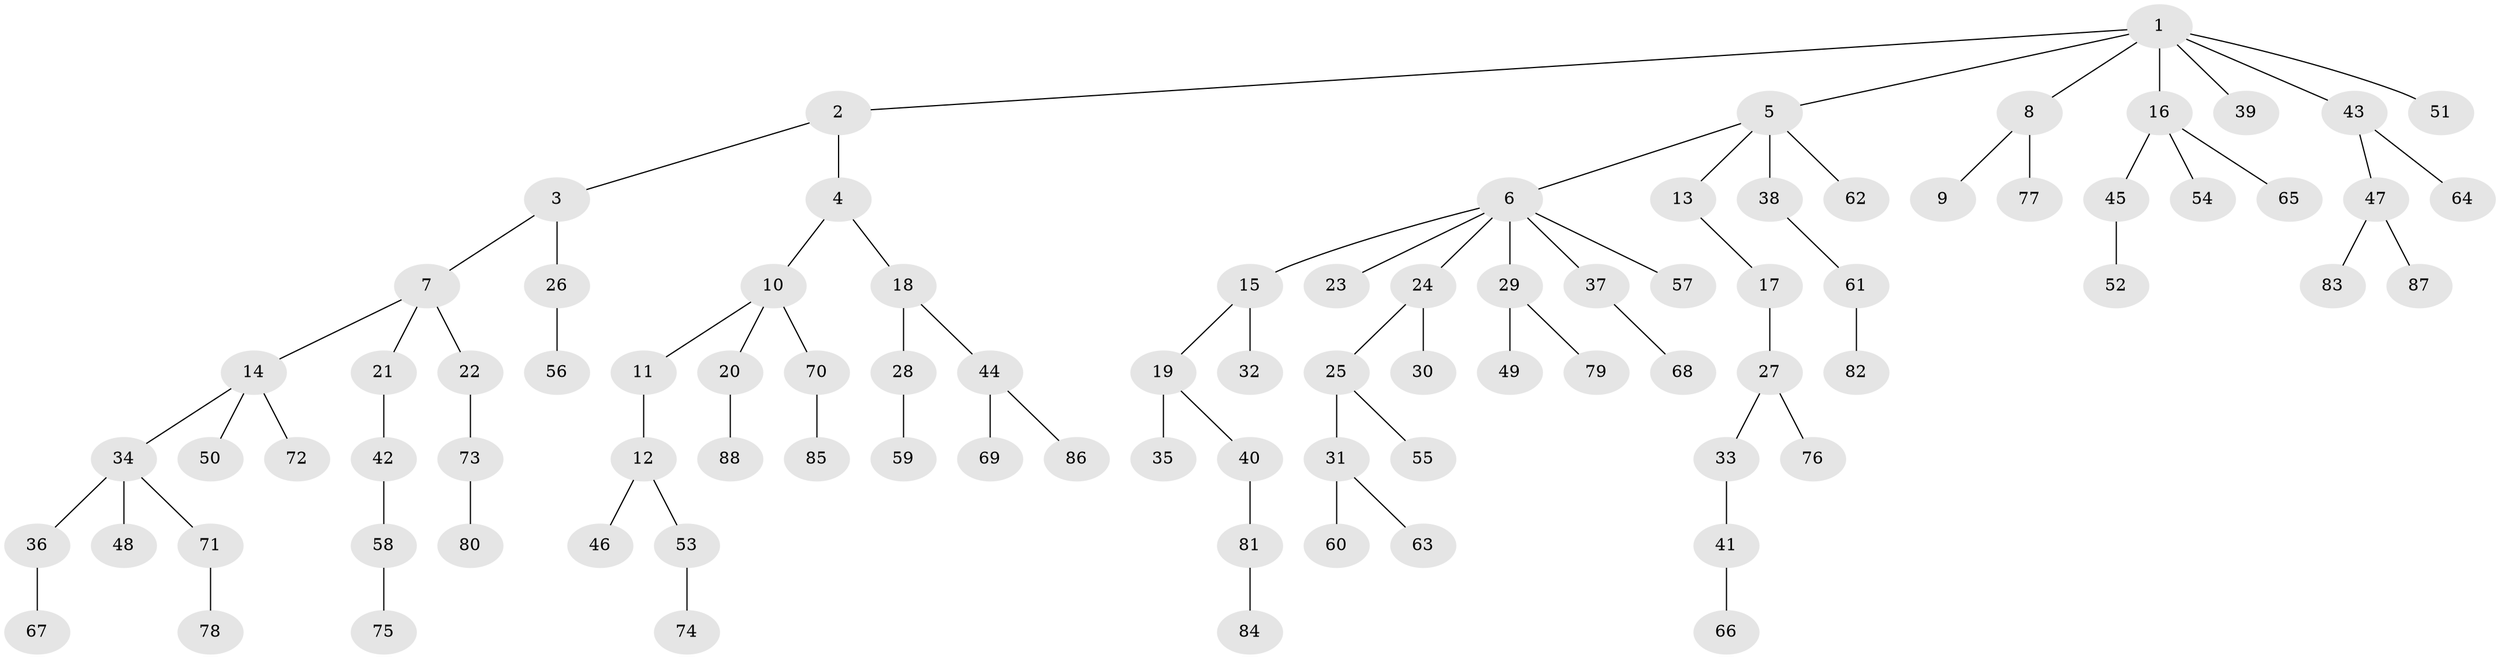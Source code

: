 // Generated by graph-tools (version 1.1) at 2025/02/03/09/25 03:02:16]
// undirected, 88 vertices, 87 edges
graph export_dot {
graph [start="1"]
  node [color=gray90,style=filled];
  1;
  2;
  3;
  4;
  5;
  6;
  7;
  8;
  9;
  10;
  11;
  12;
  13;
  14;
  15;
  16;
  17;
  18;
  19;
  20;
  21;
  22;
  23;
  24;
  25;
  26;
  27;
  28;
  29;
  30;
  31;
  32;
  33;
  34;
  35;
  36;
  37;
  38;
  39;
  40;
  41;
  42;
  43;
  44;
  45;
  46;
  47;
  48;
  49;
  50;
  51;
  52;
  53;
  54;
  55;
  56;
  57;
  58;
  59;
  60;
  61;
  62;
  63;
  64;
  65;
  66;
  67;
  68;
  69;
  70;
  71;
  72;
  73;
  74;
  75;
  76;
  77;
  78;
  79;
  80;
  81;
  82;
  83;
  84;
  85;
  86;
  87;
  88;
  1 -- 2;
  1 -- 5;
  1 -- 8;
  1 -- 16;
  1 -- 39;
  1 -- 43;
  1 -- 51;
  2 -- 3;
  2 -- 4;
  3 -- 7;
  3 -- 26;
  4 -- 10;
  4 -- 18;
  5 -- 6;
  5 -- 13;
  5 -- 38;
  5 -- 62;
  6 -- 15;
  6 -- 23;
  6 -- 24;
  6 -- 29;
  6 -- 37;
  6 -- 57;
  7 -- 14;
  7 -- 21;
  7 -- 22;
  8 -- 9;
  8 -- 77;
  10 -- 11;
  10 -- 20;
  10 -- 70;
  11 -- 12;
  12 -- 46;
  12 -- 53;
  13 -- 17;
  14 -- 34;
  14 -- 50;
  14 -- 72;
  15 -- 19;
  15 -- 32;
  16 -- 45;
  16 -- 54;
  16 -- 65;
  17 -- 27;
  18 -- 28;
  18 -- 44;
  19 -- 35;
  19 -- 40;
  20 -- 88;
  21 -- 42;
  22 -- 73;
  24 -- 25;
  24 -- 30;
  25 -- 31;
  25 -- 55;
  26 -- 56;
  27 -- 33;
  27 -- 76;
  28 -- 59;
  29 -- 49;
  29 -- 79;
  31 -- 60;
  31 -- 63;
  33 -- 41;
  34 -- 36;
  34 -- 48;
  34 -- 71;
  36 -- 67;
  37 -- 68;
  38 -- 61;
  40 -- 81;
  41 -- 66;
  42 -- 58;
  43 -- 47;
  43 -- 64;
  44 -- 69;
  44 -- 86;
  45 -- 52;
  47 -- 83;
  47 -- 87;
  53 -- 74;
  58 -- 75;
  61 -- 82;
  70 -- 85;
  71 -- 78;
  73 -- 80;
  81 -- 84;
}
